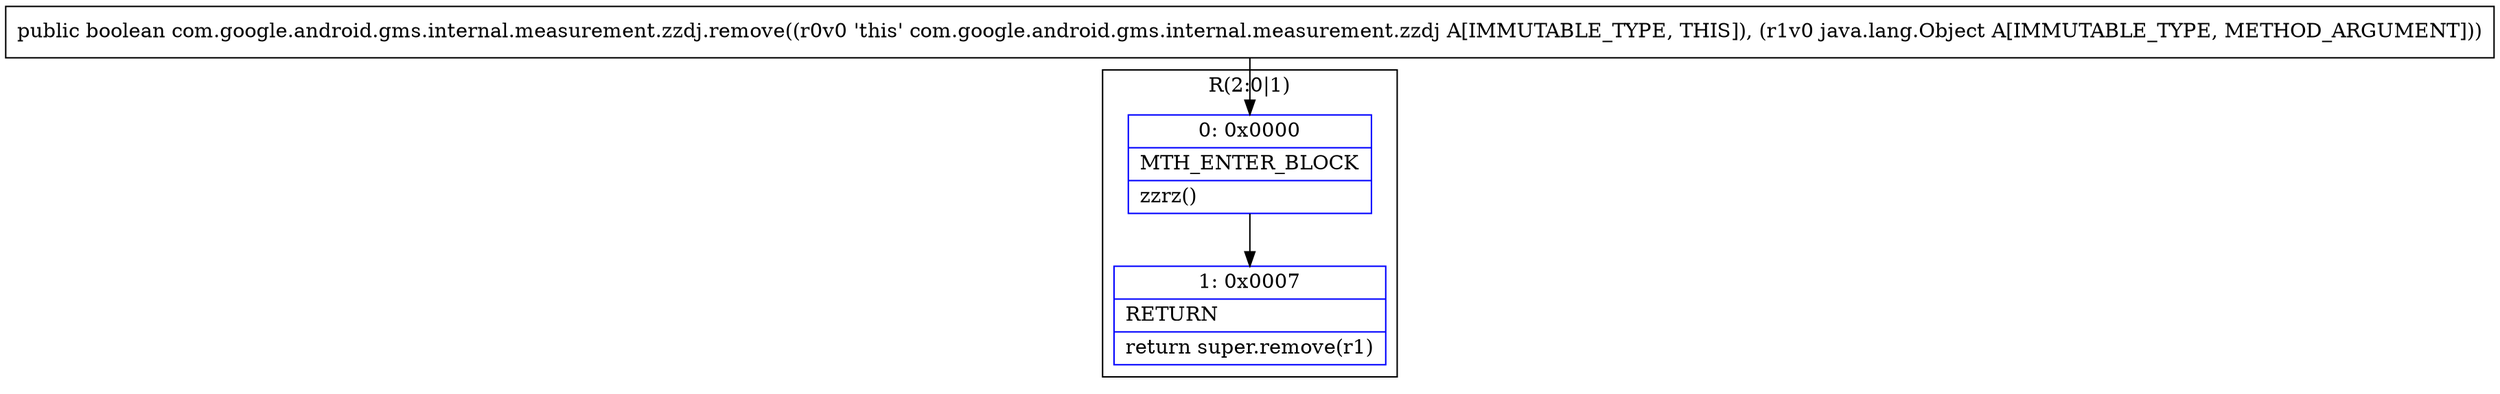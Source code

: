 digraph "CFG forcom.google.android.gms.internal.measurement.zzdj.remove(Ljava\/lang\/Object;)Z" {
subgraph cluster_Region_2122131339 {
label = "R(2:0|1)";
node [shape=record,color=blue];
Node_0 [shape=record,label="{0\:\ 0x0000|MTH_ENTER_BLOCK\l|zzrz()\l}"];
Node_1 [shape=record,label="{1\:\ 0x0007|RETURN\l|return super.remove(r1)\l}"];
}
MethodNode[shape=record,label="{public boolean com.google.android.gms.internal.measurement.zzdj.remove((r0v0 'this' com.google.android.gms.internal.measurement.zzdj A[IMMUTABLE_TYPE, THIS]), (r1v0 java.lang.Object A[IMMUTABLE_TYPE, METHOD_ARGUMENT])) }"];
MethodNode -> Node_0;
Node_0 -> Node_1;
}

